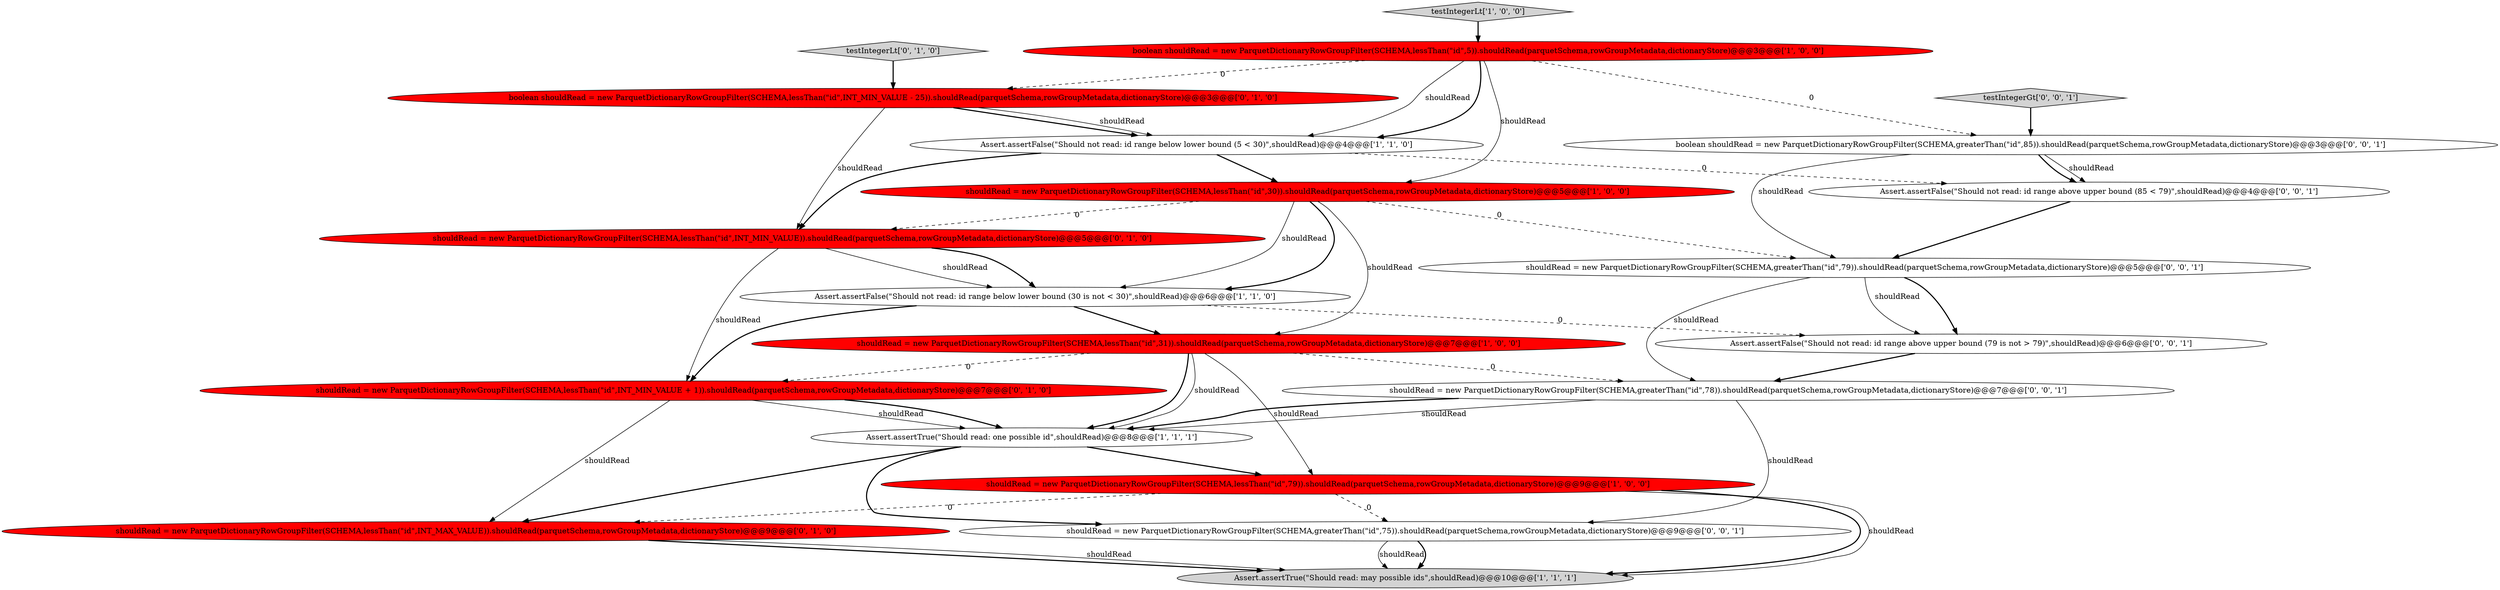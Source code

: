 digraph {
16 [style = filled, label = "shouldRead = new ParquetDictionaryRowGroupFilter(SCHEMA,greaterThan(\"id\",78)).shouldRead(parquetSchema,rowGroupMetadata,dictionaryStore)@@@7@@@['0', '0', '1']", fillcolor = white, shape = ellipse image = "AAA0AAABBB3BBB"];
1 [style = filled, label = "Assert.assertFalse(\"Should not read: id range below lower bound (30 is not < 30)\",shouldRead)@@@6@@@['1', '1', '0']", fillcolor = white, shape = ellipse image = "AAA0AAABBB1BBB"];
14 [style = filled, label = "shouldRead = new ParquetDictionaryRowGroupFilter(SCHEMA,greaterThan(\"id\",79)).shouldRead(parquetSchema,rowGroupMetadata,dictionaryStore)@@@5@@@['0', '0', '1']", fillcolor = white, shape = ellipse image = "AAA0AAABBB3BBB"];
5 [style = filled, label = "shouldRead = new ParquetDictionaryRowGroupFilter(SCHEMA,lessThan(\"id\",31)).shouldRead(parquetSchema,rowGroupMetadata,dictionaryStore)@@@7@@@['1', '0', '0']", fillcolor = red, shape = ellipse image = "AAA1AAABBB1BBB"];
18 [style = filled, label = "boolean shouldRead = new ParquetDictionaryRowGroupFilter(SCHEMA,greaterThan(\"id\",85)).shouldRead(parquetSchema,rowGroupMetadata,dictionaryStore)@@@3@@@['0', '0', '1']", fillcolor = white, shape = ellipse image = "AAA0AAABBB3BBB"];
13 [style = filled, label = "testIntegerLt['0', '1', '0']", fillcolor = lightgray, shape = diamond image = "AAA0AAABBB2BBB"];
20 [style = filled, label = "Assert.assertFalse(\"Should not read: id range above upper bound (85 < 79)\",shouldRead)@@@4@@@['0', '0', '1']", fillcolor = white, shape = ellipse image = "AAA0AAABBB3BBB"];
17 [style = filled, label = "shouldRead = new ParquetDictionaryRowGroupFilter(SCHEMA,greaterThan(\"id\",75)).shouldRead(parquetSchema,rowGroupMetadata,dictionaryStore)@@@9@@@['0', '0', '1']", fillcolor = white, shape = ellipse image = "AAA0AAABBB3BBB"];
9 [style = filled, label = "boolean shouldRead = new ParquetDictionaryRowGroupFilter(SCHEMA,lessThan(\"id\",INT_MIN_VALUE - 25)).shouldRead(parquetSchema,rowGroupMetadata,dictionaryStore)@@@3@@@['0', '1', '0']", fillcolor = red, shape = ellipse image = "AAA1AAABBB2BBB"];
3 [style = filled, label = "boolean shouldRead = new ParquetDictionaryRowGroupFilter(SCHEMA,lessThan(\"id\",5)).shouldRead(parquetSchema,rowGroupMetadata,dictionaryStore)@@@3@@@['1', '0', '0']", fillcolor = red, shape = ellipse image = "AAA1AAABBB1BBB"];
7 [style = filled, label = "shouldRead = new ParquetDictionaryRowGroupFilter(SCHEMA,lessThan(\"id\",30)).shouldRead(parquetSchema,rowGroupMetadata,dictionaryStore)@@@5@@@['1', '0', '0']", fillcolor = red, shape = ellipse image = "AAA1AAABBB1BBB"];
15 [style = filled, label = "testIntegerGt['0', '0', '1']", fillcolor = lightgray, shape = diamond image = "AAA0AAABBB3BBB"];
6 [style = filled, label = "testIntegerLt['1', '0', '0']", fillcolor = lightgray, shape = diamond image = "AAA0AAABBB1BBB"];
4 [style = filled, label = "Assert.assertFalse(\"Should not read: id range below lower bound (5 < 30)\",shouldRead)@@@4@@@['1', '1', '0']", fillcolor = white, shape = ellipse image = "AAA0AAABBB1BBB"];
19 [style = filled, label = "Assert.assertFalse(\"Should not read: id range above upper bound (79 is not > 79)\",shouldRead)@@@6@@@['0', '0', '1']", fillcolor = white, shape = ellipse image = "AAA0AAABBB3BBB"];
8 [style = filled, label = "Assert.assertTrue(\"Should read: one possible id\",shouldRead)@@@8@@@['1', '1', '1']", fillcolor = white, shape = ellipse image = "AAA0AAABBB1BBB"];
12 [style = filled, label = "shouldRead = new ParquetDictionaryRowGroupFilter(SCHEMA,lessThan(\"id\",INT_MIN_VALUE + 1)).shouldRead(parquetSchema,rowGroupMetadata,dictionaryStore)@@@7@@@['0', '1', '0']", fillcolor = red, shape = ellipse image = "AAA1AAABBB2BBB"];
11 [style = filled, label = "shouldRead = new ParquetDictionaryRowGroupFilter(SCHEMA,lessThan(\"id\",INT_MAX_VALUE)).shouldRead(parquetSchema,rowGroupMetadata,dictionaryStore)@@@9@@@['0', '1', '0']", fillcolor = red, shape = ellipse image = "AAA1AAABBB2BBB"];
0 [style = filled, label = "shouldRead = new ParquetDictionaryRowGroupFilter(SCHEMA,lessThan(\"id\",79)).shouldRead(parquetSchema,rowGroupMetadata,dictionaryStore)@@@9@@@['1', '0', '0']", fillcolor = red, shape = ellipse image = "AAA1AAABBB1BBB"];
10 [style = filled, label = "shouldRead = new ParquetDictionaryRowGroupFilter(SCHEMA,lessThan(\"id\",INT_MIN_VALUE)).shouldRead(parquetSchema,rowGroupMetadata,dictionaryStore)@@@5@@@['0', '1', '0']", fillcolor = red, shape = ellipse image = "AAA1AAABBB2BBB"];
2 [style = filled, label = "Assert.assertTrue(\"Should read: may possible ids\",shouldRead)@@@10@@@['1', '1', '1']", fillcolor = lightgray, shape = ellipse image = "AAA0AAABBB1BBB"];
1->5 [style = bold, label=""];
4->10 [style = bold, label=""];
6->3 [style = bold, label=""];
18->14 [style = solid, label="shouldRead"];
5->8 [style = bold, label=""];
5->12 [style = dashed, label="0"];
7->1 [style = bold, label=""];
12->11 [style = solid, label="shouldRead"];
18->20 [style = solid, label="shouldRead"];
16->8 [style = bold, label=""];
12->8 [style = solid, label="shouldRead"];
3->7 [style = solid, label="shouldRead"];
7->14 [style = dashed, label="0"];
3->18 [style = dashed, label="0"];
9->4 [style = bold, label=""];
0->2 [style = bold, label=""];
1->19 [style = dashed, label="0"];
3->4 [style = solid, label="shouldRead"];
14->19 [style = bold, label=""];
20->14 [style = bold, label=""];
0->11 [style = dashed, label="0"];
16->8 [style = solid, label="shouldRead"];
10->12 [style = solid, label="shouldRead"];
0->17 [style = dashed, label="0"];
5->0 [style = solid, label="shouldRead"];
3->4 [style = bold, label=""];
15->18 [style = bold, label=""];
11->2 [style = bold, label=""];
11->2 [style = solid, label="shouldRead"];
14->19 [style = solid, label="shouldRead"];
7->5 [style = solid, label="shouldRead"];
14->16 [style = solid, label="shouldRead"];
4->7 [style = bold, label=""];
17->2 [style = solid, label="shouldRead"];
19->16 [style = bold, label=""];
8->0 [style = bold, label=""];
8->17 [style = bold, label=""];
5->16 [style = dashed, label="0"];
18->20 [style = bold, label=""];
5->8 [style = solid, label="shouldRead"];
17->2 [style = bold, label=""];
3->9 [style = dashed, label="0"];
9->10 [style = solid, label="shouldRead"];
4->20 [style = dashed, label="0"];
12->8 [style = bold, label=""];
7->1 [style = solid, label="shouldRead"];
16->17 [style = solid, label="shouldRead"];
0->2 [style = solid, label="shouldRead"];
1->12 [style = bold, label=""];
7->10 [style = dashed, label="0"];
13->9 [style = bold, label=""];
10->1 [style = solid, label="shouldRead"];
9->4 [style = solid, label="shouldRead"];
10->1 [style = bold, label=""];
8->11 [style = bold, label=""];
}
